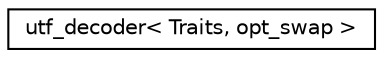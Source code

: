digraph G
{
 // INTERACTIVE_SVG=YES
  edge [fontname="Helvetica",fontsize="10",labelfontname="Helvetica",labelfontsize="10"];
  node [fontname="Helvetica",fontsize="10",shape=record];
  rankdir="LR";
  Node1 [label="utf_decoder\< Traits, opt_swap \>",height=0.2,width=0.4,color="black", fillcolor="white", style="filled",URL="$d0/dff/structutf__decoder.html"];
}

